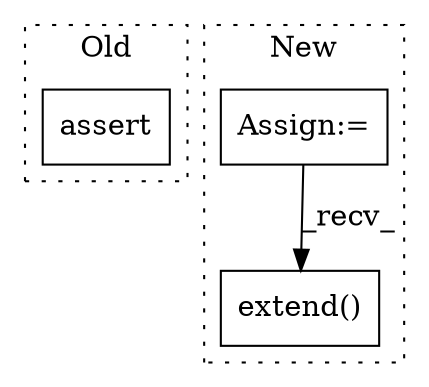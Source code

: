 digraph G {
subgraph cluster0 {
1 [label="assert" a="65" s="2743" l="7" shape="box"];
label = "Old";
style="dotted";
}
subgraph cluster1 {
2 [label="extend()" a="75" s="3810,3866" l="14,1" shape="box"];
3 [label="Assign:=" a="68" s="3416" l="26" shape="box"];
label = "New";
style="dotted";
}
3 -> 2 [label="_recv_"];
}